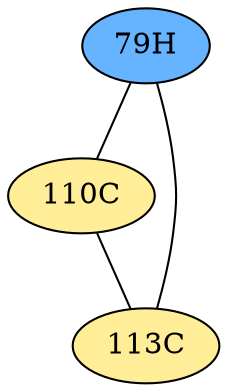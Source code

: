 // The Round Table
graph {
	"79H" [fillcolor="#66B3FF" style=radial]
	"110C" [fillcolor="#FFED97" style=radial]
	"79H" -- "110C" [penwidth=1]
	"79H" [fillcolor="#66B3FF" style=radial]
	"113C" [fillcolor="#FFED97" style=radial]
	"79H" -- "113C" [penwidth=1]
	"110C" [fillcolor="#FFED97" style=radial]
	"113C" [fillcolor="#FFED97" style=radial]
	"110C" -- "113C" [penwidth=1]
}
